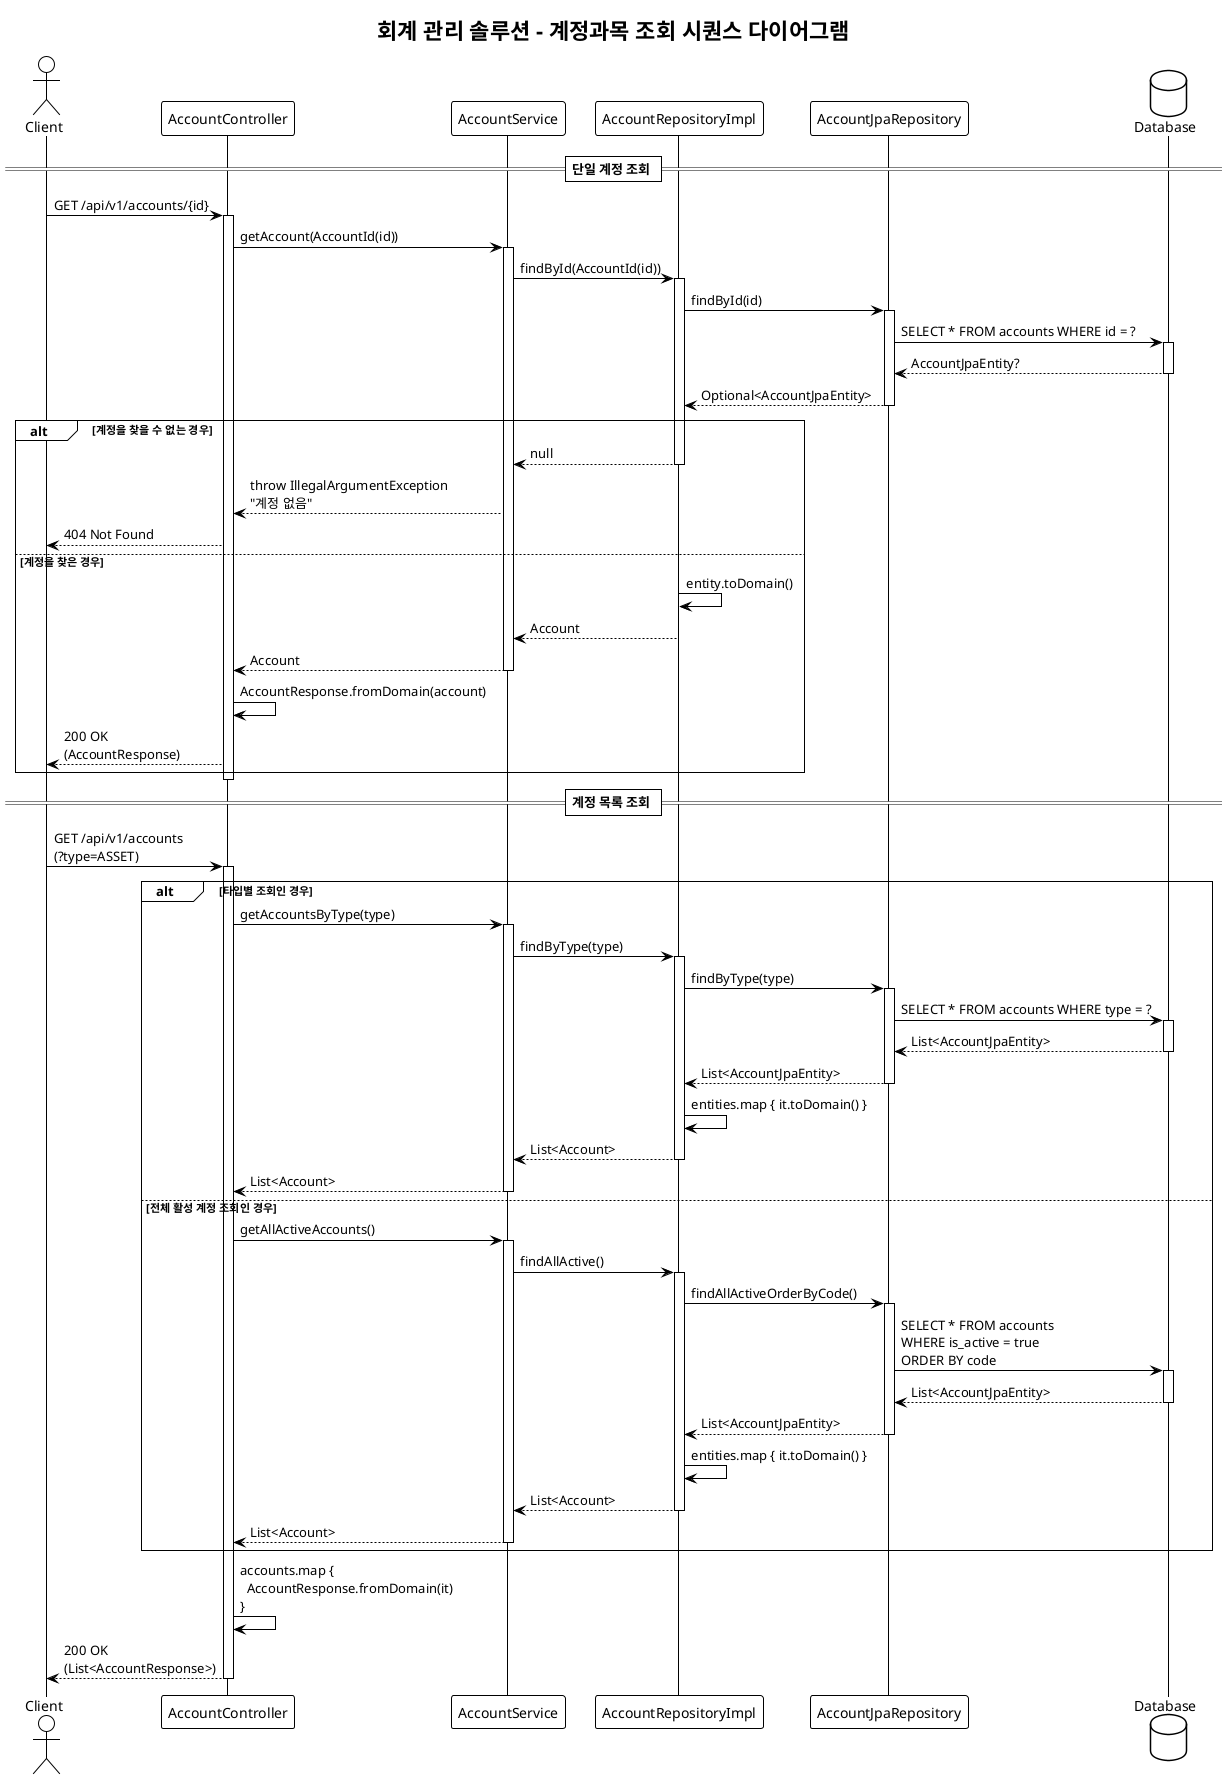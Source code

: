 @startuml Sequence Diagram - Get Account

!theme plain
title 회계 관리 솔루션 - 계정과목 조회 시퀀스 다이어그램

actor Client
participant "AccountController" as Controller
participant "AccountService" as Service
participant "AccountRepositoryImpl" as Repository
participant "AccountJpaRepository" as JpaRepo
database "Database" as DB

== 단일 계정 조회 ==
Client -> Controller: GET /api/v1/accounts/{id}
activate Controller

Controller -> Service: getAccount(AccountId(id))
activate Service

Service -> Repository: findById(AccountId(id))
activate Repository
Repository -> JpaRepo: findById(id)
activate JpaRepo
JpaRepo -> DB: SELECT * FROM accounts WHERE id = ?
activate DB
DB --> JpaRepo: AccountJpaEntity?
deactivate DB
JpaRepo --> Repository: Optional<AccountJpaEntity>
deactivate JpaRepo

alt 계정을 찾을 수 없는 경우
    Repository --> Service: null
    deactivate Repository
    Service --> Controller: throw IllegalArgumentException\n"계정 없음"
    Controller --> Client: 404 Not Found
'    stop
else 계정을 찾은 경우
    Repository -> Repository: entity.toDomain()
    Repository --> Service: Account
    deactivate Repository
    Service --> Controller: Account
    deactivate Service
    
    Controller -> Controller: AccountResponse.fromDomain(account)
    Controller --> Client: 200 OK\n(AccountResponse)
end
deactivate Controller

== 계정 목록 조회 ==
Client -> Controller: GET /api/v1/accounts\n(?type=ASSET)
activate Controller

alt 타입별 조회인 경우
    Controller -> Service: getAccountsByType(type)
    activate Service
    Service -> Repository: findByType(type)
    activate Repository
    Repository -> JpaRepo: findByType(type)
    activate JpaRepo
    JpaRepo -> DB: SELECT * FROM accounts WHERE type = ?
    activate DB
    DB --> JpaRepo: List<AccountJpaEntity>
    deactivate DB
    JpaRepo --> Repository: List<AccountJpaEntity>
    deactivate JpaRepo
    Repository -> Repository: entities.map { it.toDomain() }
    Repository --> Service: List<Account>
    deactivate Repository
    Service --> Controller: List<Account>
    deactivate Service
else 전체 활성 계정 조회인 경우
    Controller -> Service: getAllActiveAccounts()
    activate Service
    Service -> Repository: findAllActive()
    activate Repository
    Repository -> JpaRepo: findAllActiveOrderByCode()
    activate JpaRepo
    JpaRepo -> DB: SELECT * FROM accounts\nWHERE is_active = true\nORDER BY code
    activate DB
    DB --> JpaRepo: List<AccountJpaEntity>
    deactivate DB
    JpaRepo --> Repository: List<AccountJpaEntity>
    deactivate JpaRepo
    Repository -> Repository: entities.map { it.toDomain() }
    Repository --> Service: List<Account>
    deactivate Repository
    Service --> Controller: List<Account>
    deactivate Service
end

Controller -> Controller: accounts.map {\n  AccountResponse.fromDomain(it)\n}
Controller --> Client: 200 OK\n(List<AccountResponse>)
deactivate Controller

@enduml
